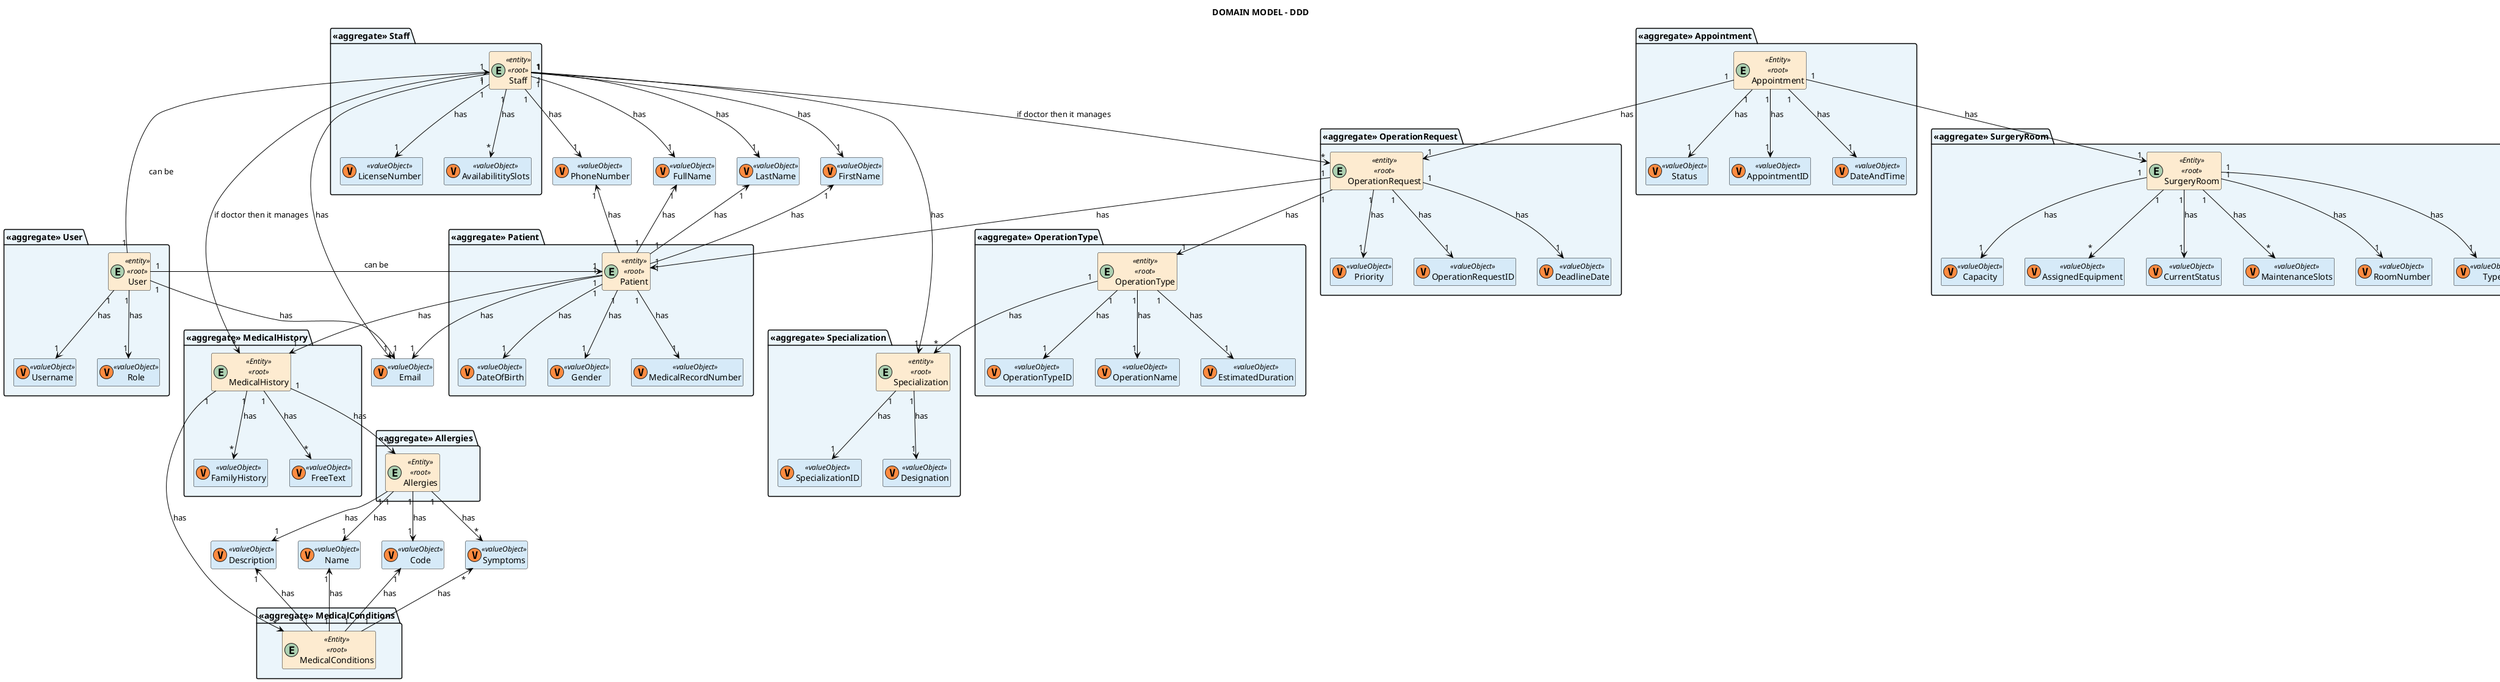 @startuml domain-model-level-3

title DOMAIN MODEL - DDD

hide empty members
'skinparam Linetype ortho

skinparam class {
    BackgroundColor<<valueObject>> #D6EAF8
    BackgroundColor<<root>> #FDEBD0
    BackgroundColor<<service>> #D1F2EB
    BackgroundColor #FEF9E7
    ArrowColor Black
}

skinparam package {
    BackgroundColor #EBF5FB
}

package "<<aggregate>> User" {

    entity User <<entity>> <<root>> {}

    class Username <<valueObject>> <<(V, #FF8B40)>> {}
    class Role <<valueObject>> <<(V, #FF8B40)>> {}

}

package "<<aggregate>> Patient" {

    entity Patient <<entity>> <<root>> {}

    class DateOfBirth <<valueObject>> <<(V, #FF8B40)>> {}
    class Gender <<valueObject>> <<(V, #FF8B40)>> {}
    class MedicalRecordNumber <<valueObject>> <<(V, #FF8B40)>> {}

}

package "<<aggregate>> Staff" {

    entity Staff <<entity>> <<root>> {}

    class LicenseNumber <<valueObject>> <<(V, #FF8B40)>> {}
    class AvailabilititySlots <<valueObject>> <<(V, #FF8B40)>> {}

}

package "<<aggregate>> Specialization" {

    entity Specialization <<entity>> <<root>> {}

    class SpecializationID <<valueObject>> <<(V, #FF8B40)>> {}
    class Designation <<valueObject>> <<(V, #FF8B40)>> {}

}

package "<<aggregate>> OperationRequest" {

    entity OperationRequest <<entity>> <<root>> {}

    class OperationRequestID <<valueObject>> <<(V, #FF8B40)>> {}
    class DeadlineDate <<valueObject>> <<(V, #FF8B40)>> {}
    class Priority <<valueObject>> <<(V, #FF8B40)>> {}

}

package "<<aggregate>> OperationType" {

    entity OperationType <<entity>> <<root>>{}

    class OperationTypeID <<valueObject>> <<(V, #FF8B40)>> {}
    class OperationName <<valueObject>> <<(V, #FF8B40)>> {}
    class EstimatedDuration <<valueObject>> <<(V, #FF8B40)>> {}

}

package "<<aggregate>> Appointment" {

    entity Appointment <<Entity>> <<root>> {}

    class AppointmentID <<valueObject>> <<(V, #FF8B40)>> {}
    class DateAndTime <<valueObject>> <<(V, #FF8B40)>> {}
    class Status <<valueObject>> <<(V, #FF8B40)>> {}

}

package "<<aggregate>> SurgeryRoom" {

    entity SurgeryRoom <<Entity>> <<root>> {}

    class RoomNumber <<valueObject>> <<(V, #FF8B40)>> {}
    class Type <<valueObject>> <<(V, #FF8B40)>> {}
    class Capacity <<valueObject>> <<(V, #FF8B40)>> {}
    class AssignedEquipment <<valueObject>> <<(V, #FF8B40)>> {}
    class CurrentStatus <<valueObject>> <<(V, #FF8B40)>> {}
    class MaintenanceSlots <<valueObject>> <<(V, #FF8B40)>> {}

}

package "<<aggregate>> MedicalHistory" {

    entity MedicalHistory <<Entity>> <<root>> {}

    class FamilyHistory <<valueObject>> <<(V, #FF8B40)>> {}
    class FreeText <<valueObject>> <<(V, #FF8B40)>> {}

}

package "<<aggregate>> Allergies" {

    entity Allergies <<Entity>> <<root>> {}

}

package "<<aggregate>> MedicalConditions" {

    entity MedicalConditions <<Entity>> <<root>> {}

}

class Code <<valueObject>> <<(V, #FF8B40)>> {}
class Name <<valueObject>> <<(V, #FF8B40)>> {}
class Description <<valueObject>> <<(V, #FF8B40)>> {}
class Symptoms <<valueObject>> <<(V, #FF8B40)>> {}


/' -------------------------Patient and Staff------------------------------ '/

class FirstName <<valueObject>> <<(V, #FF8B40)>> {}
class LastName <<valueObject>> <<(V, #FF8B40)>> {}
class FullName <<valueObject>> <<(V, #FF8B40)>> {}
/'user uses email too '/
class Email <<valueObject>> <<(V, #FF8B40)>> {}
class PhoneNumber <<valueObject>> <<(V, #FF8B40)>> {}

User "1" -right-> "1" Patient : can be
User "1" -left-> "1" Staff : can be
User "1" --> "1" Username : has
User "1" --> "1" Role : has
User "1" --> "1" Email : has

Patient "1" --> "1" DateOfBirth : has
Patient "1" --> "1" Gender : has
Patient "1" --> "1" MedicalRecordNumber : has
Patient "1" -up-> "1" FirstName : has
Patient "1" -up-> "1" LastName : has
Patient "1" -up-> "1" FullName : has
Patient "1" --> "1" Email : has
Patient "1" -up-> "1" PhoneNumber : has
Patient "1" --> "1" MedicalHistory : has

Staff "1" --> "1" Specialization : has
Staff "1" --> "*" OperationRequest : if doctor then it manages
Staff "1" --> "*" MedicalHistory : if doctor then it manages
Staff "1" --> "1" LicenseNumber : has
Staff "1" --> "*" AvailabilititySlots : has
Staff "1" --> "1" FirstName : has
Staff "1" --> "1" LastName : has
Staff "1" --> "1" FullName : has
Staff "1" --> "1" Email : has
Staff "1" --> "1" PhoneNumber : has

Specialization "1" --> "1" SpecializationID : has
Specialization "1" --> "1" Designation : has

OperationRequest "1" --> "1" OperationType : has
OperationRequest "1" --> "1" Patient : has
OperationRequest "1" --> "1" OperationRequestID : has
OperationRequest "1" --> "1" DeadlineDate : has
OperationRequest "1" --> "1" Priority : has


OperationType "1" --> "*" Specialization : has
OperationType "1" --> "1" OperationTypeID : has
OperationType "1" --> "1" OperationName : has
OperationType "1" --> "1" EstimatedDuration : has

Appointment "1" --> "1" OperationRequest : has
Appointment "1" --> "1" SurgeryRoom : has
Appointment "1" --> "1" AppointmentID : has
Appointment "1" --> "1" DateAndTime : has
Appointment "1" --> "1" Status : has

SurgeryRoom "1" --> "1" RoomNumber : has
SurgeryRoom "1" --> "1" Type : has
SurgeryRoom "1" --> "1" Capacity : has
SurgeryRoom "1" --> "*" AssignedEquipment
SurgeryRoom "1" --> "1" CurrentStatus : has
SurgeryRoom "1" --> "*" MaintenanceSlots : has

MedicalHistory "1" -down-> "*" Allergies : has
MedicalHistory "1" -down-> "*" MedicalConditions : has
MedicalHistory "1" --> "*" FamilyHistory : has
MedicalHistory "1" --> "*" FreeText : has

Allergies "1" --> "1" Code : has
Allergies "1" --> "1" Name : has
Allergies "1" --> "1" Description : has
Allergies "1" --> "*" Symptoms : has

MedicalConditions "1" -up-> "1" Code : has
MedicalConditions "1" -up-> "1" Name : has
MedicalConditions "1" -up-> "1" Description : has
MedicalConditions "1" -up-> "*" Symptoms : has

@enduml